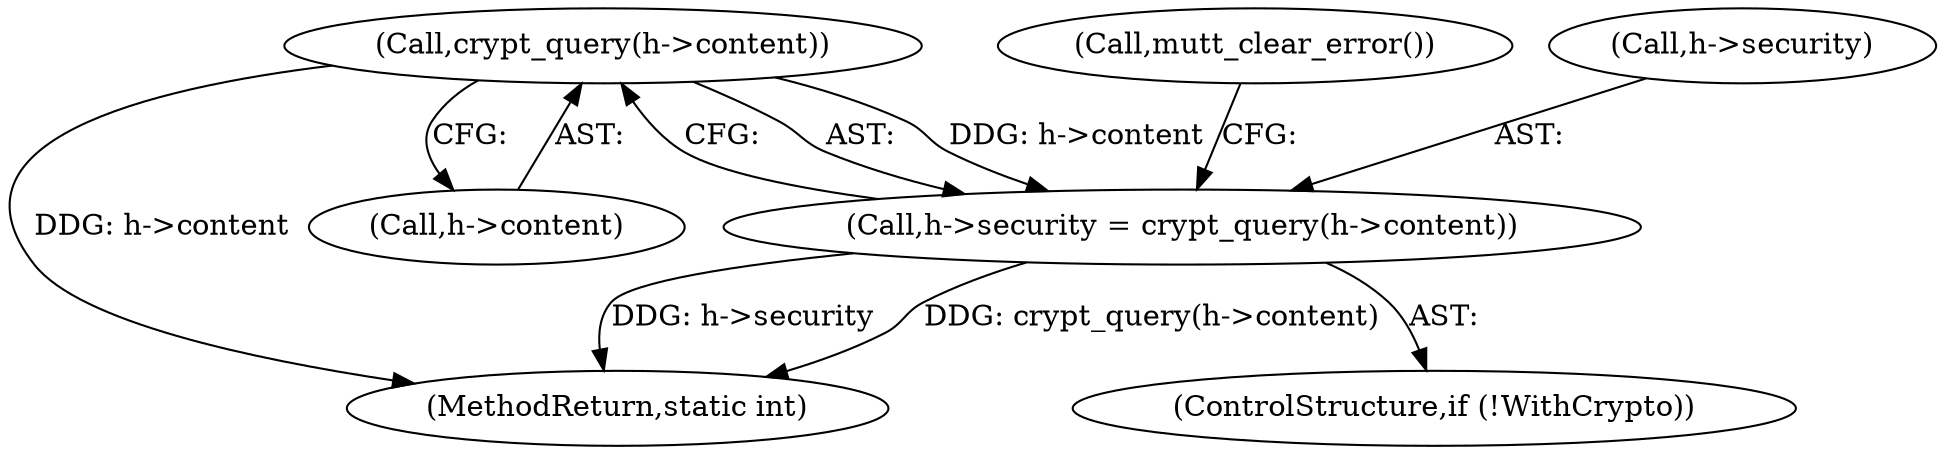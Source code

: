 digraph "0_neomutt_9bfab35522301794483f8f9ed60820bdec9be59e_2@API" {
"1000530" [label="(Call,crypt_query(h->content))"];
"1000526" [label="(Call,h->security = crypt_query(h->content))"];
"1000541" [label="(MethodReturn,static int)"];
"1000534" [label="(Call,mutt_clear_error())"];
"1000531" [label="(Call,h->content)"];
"1000527" [label="(Call,h->security)"];
"1000530" [label="(Call,crypt_query(h->content))"];
"1000523" [label="(ControlStructure,if (!WithCrypto))"];
"1000526" [label="(Call,h->security = crypt_query(h->content))"];
"1000530" -> "1000526"  [label="AST: "];
"1000530" -> "1000531"  [label="CFG: "];
"1000531" -> "1000530"  [label="AST: "];
"1000526" -> "1000530"  [label="CFG: "];
"1000530" -> "1000541"  [label="DDG: h->content"];
"1000530" -> "1000526"  [label="DDG: h->content"];
"1000526" -> "1000523"  [label="AST: "];
"1000527" -> "1000526"  [label="AST: "];
"1000534" -> "1000526"  [label="CFG: "];
"1000526" -> "1000541"  [label="DDG: crypt_query(h->content)"];
"1000526" -> "1000541"  [label="DDG: h->security"];
}
